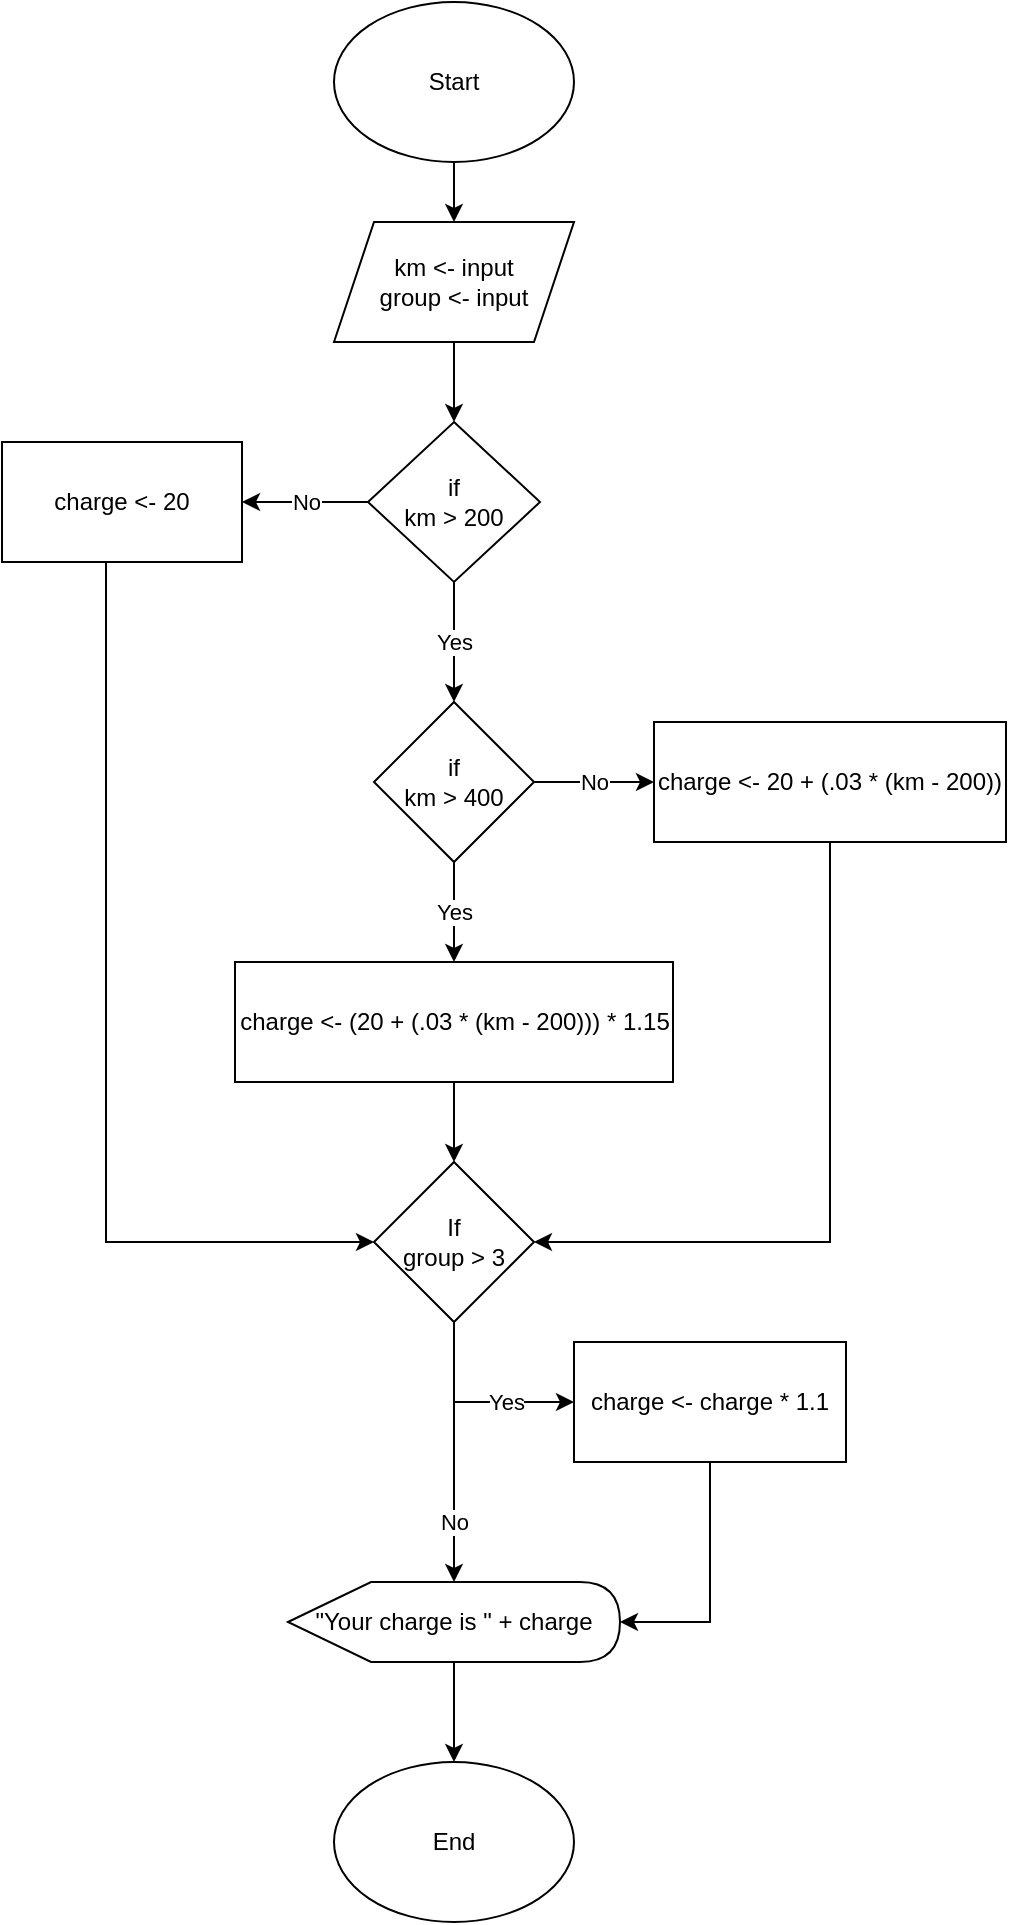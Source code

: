 <mxfile version="15.2.7" type="device"><diagram id="5HctpMUXBeGFNXoJjej_" name="Página-1"><mxGraphModel dx="1278" dy="607" grid="1" gridSize="10" guides="1" tooltips="1" connect="1" arrows="1" fold="1" page="1" pageScale="1" pageWidth="827" pageHeight="1169" math="0" shadow="0"><root><mxCell id="0"/><mxCell id="1" parent="0"/><mxCell id="bo8ecdx2zd95FDqWTxVp-4" value="" style="edgeStyle=orthogonalEdgeStyle;rounded=0;orthogonalLoop=1;jettySize=auto;html=1;" edge="1" parent="1" source="bo8ecdx2zd95FDqWTxVp-1"><mxGeometry relative="1" as="geometry"><mxPoint x="414" y="130" as="targetPoint"/></mxGeometry></mxCell><mxCell id="bo8ecdx2zd95FDqWTxVp-1" value="Start" style="ellipse;whiteSpace=wrap;html=1;" vertex="1" parent="1"><mxGeometry x="354" y="20" width="120" height="80" as="geometry"/></mxCell><mxCell id="bo8ecdx2zd95FDqWTxVp-2" value="End" style="ellipse;whiteSpace=wrap;html=1;" vertex="1" parent="1"><mxGeometry x="354" y="900" width="120" height="80" as="geometry"/></mxCell><mxCell id="bo8ecdx2zd95FDqWTxVp-7" value="" style="edgeStyle=orthogonalEdgeStyle;rounded=0;orthogonalLoop=1;jettySize=auto;html=1;" edge="1" parent="1" source="bo8ecdx2zd95FDqWTxVp-5" target="bo8ecdx2zd95FDqWTxVp-6"><mxGeometry relative="1" as="geometry"/></mxCell><mxCell id="bo8ecdx2zd95FDqWTxVp-5" value="km &amp;lt;- input&lt;br&gt;group &amp;lt;- input" style="shape=parallelogram;perimeter=parallelogramPerimeter;whiteSpace=wrap;html=1;fixedSize=1;" vertex="1" parent="1"><mxGeometry x="354" y="130" width="120" height="60" as="geometry"/></mxCell><mxCell id="bo8ecdx2zd95FDqWTxVp-9" value="No" style="edgeStyle=orthogonalEdgeStyle;rounded=0;orthogonalLoop=1;jettySize=auto;html=1;" edge="1" parent="1" source="bo8ecdx2zd95FDqWTxVp-6" target="bo8ecdx2zd95FDqWTxVp-8"><mxGeometry relative="1" as="geometry"/></mxCell><mxCell id="bo8ecdx2zd95FDqWTxVp-11" value="Yes" style="edgeStyle=orthogonalEdgeStyle;rounded=0;orthogonalLoop=1;jettySize=auto;html=1;" edge="1" parent="1" source="bo8ecdx2zd95FDqWTxVp-6" target="bo8ecdx2zd95FDqWTxVp-10"><mxGeometry relative="1" as="geometry"/></mxCell><mxCell id="bo8ecdx2zd95FDqWTxVp-6" value="if&lt;br&gt;km &amp;gt; 200" style="rhombus;whiteSpace=wrap;html=1;" vertex="1" parent="1"><mxGeometry x="371" y="230" width="86" height="80" as="geometry"/></mxCell><mxCell id="bo8ecdx2zd95FDqWTxVp-19" style="edgeStyle=orthogonalEdgeStyle;rounded=0;orthogonalLoop=1;jettySize=auto;html=1;entryX=0;entryY=0.5;entryDx=0;entryDy=0;" edge="1" parent="1" source="bo8ecdx2zd95FDqWTxVp-8" target="bo8ecdx2zd95FDqWTxVp-16"><mxGeometry relative="1" as="geometry"><Array as="points"><mxPoint x="240" y="640"/></Array></mxGeometry></mxCell><mxCell id="bo8ecdx2zd95FDqWTxVp-8" value="charge &amp;lt;- 20" style="whiteSpace=wrap;html=1;" vertex="1" parent="1"><mxGeometry x="188" y="240" width="120" height="60" as="geometry"/></mxCell><mxCell id="bo8ecdx2zd95FDqWTxVp-13" value="No" style="edgeStyle=orthogonalEdgeStyle;rounded=0;orthogonalLoop=1;jettySize=auto;html=1;" edge="1" parent="1" source="bo8ecdx2zd95FDqWTxVp-10" target="bo8ecdx2zd95FDqWTxVp-12"><mxGeometry relative="1" as="geometry"/></mxCell><mxCell id="bo8ecdx2zd95FDqWTxVp-15" value="Yes" style="edgeStyle=orthogonalEdgeStyle;rounded=0;orthogonalLoop=1;jettySize=auto;html=1;" edge="1" parent="1" source="bo8ecdx2zd95FDqWTxVp-10" target="bo8ecdx2zd95FDqWTxVp-14"><mxGeometry relative="1" as="geometry"/></mxCell><mxCell id="bo8ecdx2zd95FDqWTxVp-10" value="if&lt;br&gt;km &amp;gt; 400" style="rhombus;whiteSpace=wrap;html=1;" vertex="1" parent="1"><mxGeometry x="374" y="370" width="80" height="80" as="geometry"/></mxCell><mxCell id="bo8ecdx2zd95FDqWTxVp-18" style="edgeStyle=orthogonalEdgeStyle;rounded=0;orthogonalLoop=1;jettySize=auto;html=1;entryX=1;entryY=0.5;entryDx=0;entryDy=0;" edge="1" parent="1" source="bo8ecdx2zd95FDqWTxVp-12" target="bo8ecdx2zd95FDqWTxVp-16"><mxGeometry relative="1" as="geometry"><Array as="points"><mxPoint x="602" y="640"/></Array></mxGeometry></mxCell><mxCell id="bo8ecdx2zd95FDqWTxVp-12" value="charge &amp;lt;- 20 + (.03 * (km - 200))" style="whiteSpace=wrap;html=1;" vertex="1" parent="1"><mxGeometry x="514" y="380" width="176" height="60" as="geometry"/></mxCell><mxCell id="bo8ecdx2zd95FDqWTxVp-17" value="" style="edgeStyle=orthogonalEdgeStyle;rounded=0;orthogonalLoop=1;jettySize=auto;html=1;" edge="1" parent="1" source="bo8ecdx2zd95FDqWTxVp-14" target="bo8ecdx2zd95FDqWTxVp-16"><mxGeometry relative="1" as="geometry"/></mxCell><mxCell id="bo8ecdx2zd95FDqWTxVp-14" value="&lt;span&gt;charge &amp;lt;- (20 + (.03 * (km - 200))) * 1.15&lt;/span&gt;" style="whiteSpace=wrap;html=1;" vertex="1" parent="1"><mxGeometry x="304.5" y="500" width="219" height="60" as="geometry"/></mxCell><mxCell id="bo8ecdx2zd95FDqWTxVp-21" value="Yes" style="edgeStyle=orthogonalEdgeStyle;rounded=0;orthogonalLoop=1;jettySize=auto;html=1;entryX=0;entryY=0.5;entryDx=0;entryDy=0;" edge="1" parent="1" source="bo8ecdx2zd95FDqWTxVp-16" target="bo8ecdx2zd95FDqWTxVp-20"><mxGeometry x="0.32" relative="1" as="geometry"><Array as="points"><mxPoint x="414" y="720"/></Array><mxPoint as="offset"/></mxGeometry></mxCell><mxCell id="bo8ecdx2zd95FDqWTxVp-24" value="No" style="edgeStyle=orthogonalEdgeStyle;rounded=0;orthogonalLoop=1;jettySize=auto;html=1;" edge="1" parent="1" source="bo8ecdx2zd95FDqWTxVp-16" target="bo8ecdx2zd95FDqWTxVp-22"><mxGeometry x="0.538" relative="1" as="geometry"><mxPoint as="offset"/></mxGeometry></mxCell><mxCell id="bo8ecdx2zd95FDqWTxVp-16" value="If&lt;br&gt;group &amp;gt; 3" style="rhombus;whiteSpace=wrap;html=1;" vertex="1" parent="1"><mxGeometry x="374" y="600" width="80" height="80" as="geometry"/></mxCell><mxCell id="bo8ecdx2zd95FDqWTxVp-23" style="edgeStyle=orthogonalEdgeStyle;rounded=0;orthogonalLoop=1;jettySize=auto;html=1;entryX=1;entryY=0.5;entryDx=0;entryDy=0;entryPerimeter=0;" edge="1" parent="1" source="bo8ecdx2zd95FDqWTxVp-20" target="bo8ecdx2zd95FDqWTxVp-22"><mxGeometry relative="1" as="geometry"/></mxCell><mxCell id="bo8ecdx2zd95FDqWTxVp-20" value="charge &amp;lt;- charge * 1.1" style="whiteSpace=wrap;html=1;" vertex="1" parent="1"><mxGeometry x="474" y="690" width="136" height="60" as="geometry"/></mxCell><mxCell id="bo8ecdx2zd95FDqWTxVp-25" style="edgeStyle=orthogonalEdgeStyle;rounded=0;orthogonalLoop=1;jettySize=auto;html=1;" edge="1" parent="1" source="bo8ecdx2zd95FDqWTxVp-22" target="bo8ecdx2zd95FDqWTxVp-2"><mxGeometry relative="1" as="geometry"/></mxCell><mxCell id="bo8ecdx2zd95FDqWTxVp-22" value="&quot;Your charge is &quot; + charge" style="shape=display;whiteSpace=wrap;html=1;" vertex="1" parent="1"><mxGeometry x="331" y="810" width="166" height="40" as="geometry"/></mxCell></root></mxGraphModel></diagram></mxfile>
